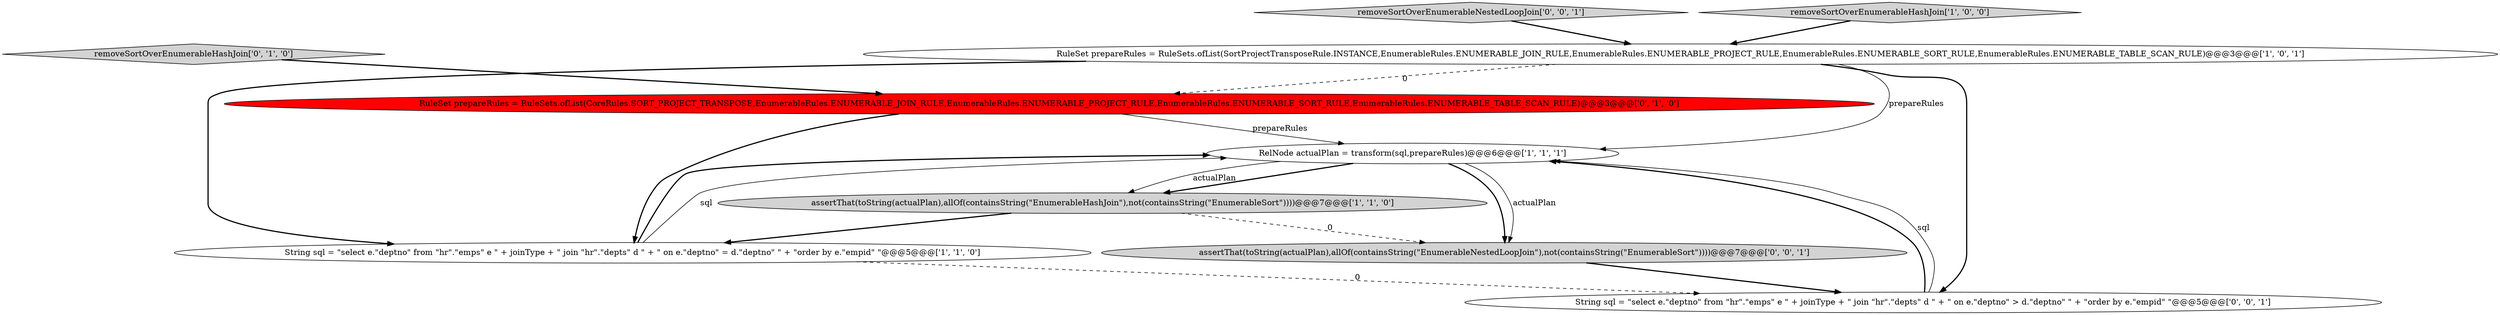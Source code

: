 digraph {
5 [style = filled, label = "RuleSet prepareRules = RuleSets.ofList(CoreRules.SORT_PROJECT_TRANSPOSE,EnumerableRules.ENUMERABLE_JOIN_RULE,EnumerableRules.ENUMERABLE_PROJECT_RULE,EnumerableRules.ENUMERABLE_SORT_RULE,EnumerableRules.ENUMERABLE_TABLE_SCAN_RULE)@@@3@@@['0', '1', '0']", fillcolor = red, shape = ellipse image = "AAA1AAABBB2BBB"];
7 [style = filled, label = "removeSortOverEnumerableNestedLoopJoin['0', '0', '1']", fillcolor = lightgray, shape = diamond image = "AAA0AAABBB3BBB"];
3 [style = filled, label = "RelNode actualPlan = transform(sql,prepareRules)@@@6@@@['1', '1', '1']", fillcolor = white, shape = ellipse image = "AAA0AAABBB1BBB"];
8 [style = filled, label = "String sql = \"select e.\"deptno\" from \"hr\".\"emps\" e \" + joinType + \" join \"hr\".\"depts\" d \" + \" on e.\"deptno\" > d.\"deptno\" \" + \"order by e.\"empid\" \"@@@5@@@['0', '0', '1']", fillcolor = white, shape = ellipse image = "AAA0AAABBB3BBB"];
9 [style = filled, label = "assertThat(toString(actualPlan),allOf(containsString(\"EnumerableNestedLoopJoin\"),not(containsString(\"EnumerableSort\"))))@@@7@@@['0', '0', '1']", fillcolor = lightgray, shape = ellipse image = "AAA0AAABBB3BBB"];
4 [style = filled, label = "RuleSet prepareRules = RuleSets.ofList(SortProjectTransposeRule.INSTANCE,EnumerableRules.ENUMERABLE_JOIN_RULE,EnumerableRules.ENUMERABLE_PROJECT_RULE,EnumerableRules.ENUMERABLE_SORT_RULE,EnumerableRules.ENUMERABLE_TABLE_SCAN_RULE)@@@3@@@['1', '0', '1']", fillcolor = white, shape = ellipse image = "AAA0AAABBB1BBB"];
1 [style = filled, label = "String sql = \"select e.\"deptno\" from \"hr\".\"emps\" e \" + joinType + \" join \"hr\".\"depts\" d \" + \" on e.\"deptno\" = d.\"deptno\" \" + \"order by e.\"empid\" \"@@@5@@@['1', '1', '0']", fillcolor = white, shape = ellipse image = "AAA0AAABBB1BBB"];
6 [style = filled, label = "removeSortOverEnumerableHashJoin['0', '1', '0']", fillcolor = lightgray, shape = diamond image = "AAA0AAABBB2BBB"];
0 [style = filled, label = "removeSortOverEnumerableHashJoin['1', '0', '0']", fillcolor = lightgray, shape = diamond image = "AAA0AAABBB1BBB"];
2 [style = filled, label = "assertThat(toString(actualPlan),allOf(containsString(\"EnumerableHashJoin\"),not(containsString(\"EnumerableSort\"))))@@@7@@@['1', '1', '0']", fillcolor = lightgray, shape = ellipse image = "AAA0AAABBB1BBB"];
2->1 [style = bold, label=""];
8->3 [style = bold, label=""];
1->3 [style = bold, label=""];
7->4 [style = bold, label=""];
9->8 [style = bold, label=""];
1->3 [style = solid, label="sql"];
4->3 [style = solid, label="prepareRules"];
3->9 [style = bold, label=""];
5->1 [style = bold, label=""];
6->5 [style = bold, label=""];
8->3 [style = solid, label="sql"];
3->2 [style = bold, label=""];
3->9 [style = solid, label="actualPlan"];
0->4 [style = bold, label=""];
2->9 [style = dashed, label="0"];
5->3 [style = solid, label="prepareRules"];
4->5 [style = dashed, label="0"];
4->8 [style = bold, label=""];
1->8 [style = dashed, label="0"];
4->1 [style = bold, label=""];
3->2 [style = solid, label="actualPlan"];
}
